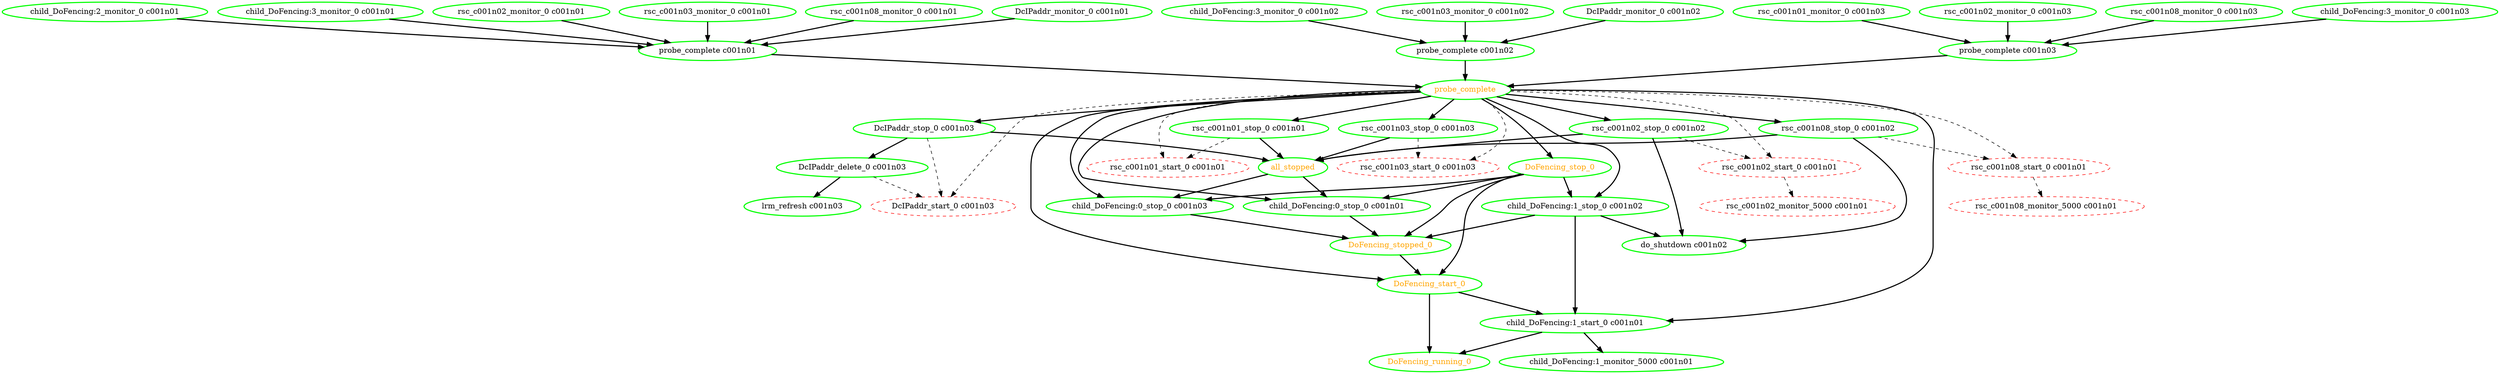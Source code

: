 digraph "g" {
"DcIPaddr_delete_0 c001n03" -> "DcIPaddr_start_0 c001n03" [ style = dashed]
"DcIPaddr_delete_0 c001n03" -> "lrm_refresh c001n03" [ style = bold]
"DcIPaddr_delete_0 c001n03" [ style=bold color="green" fontcolor="black"  ]
"DcIPaddr_monitor_0 c001n01" -> "probe_complete c001n01" [ style = bold]
"DcIPaddr_monitor_0 c001n01" [ style=bold color="green" fontcolor="black"  ]
"DcIPaddr_monitor_0 c001n02" -> "probe_complete c001n02" [ style = bold]
"DcIPaddr_monitor_0 c001n02" [ style=bold color="green" fontcolor="black"  ]
"DcIPaddr_start_0 c001n03" [ style=dashed color="red" fontcolor="black"  ]
"DcIPaddr_stop_0 c001n03" -> "DcIPaddr_delete_0 c001n03" [ style = bold]
"DcIPaddr_stop_0 c001n03" -> "DcIPaddr_start_0 c001n03" [ style = dashed]
"DcIPaddr_stop_0 c001n03" -> "all_stopped" [ style = bold]
"DcIPaddr_stop_0 c001n03" [ style=bold color="green" fontcolor="black"  ]
"DoFencing_running_0" [ style=bold color="green" fontcolor="orange"  ]
"DoFencing_start_0" -> "DoFencing_running_0" [ style = bold]
"DoFencing_start_0" -> "child_DoFencing:1_start_0 c001n01" [ style = bold]
"DoFencing_start_0" [ style=bold color="green" fontcolor="orange"  ]
"DoFencing_stop_0" -> "DoFencing_start_0" [ style = bold]
"DoFencing_stop_0" -> "DoFencing_stopped_0" [ style = bold]
"DoFencing_stop_0" -> "child_DoFencing:0_stop_0 c001n01" [ style = bold]
"DoFencing_stop_0" -> "child_DoFencing:0_stop_0 c001n03" [ style = bold]
"DoFencing_stop_0" -> "child_DoFencing:1_stop_0 c001n02" [ style = bold]
"DoFencing_stop_0" [ style=bold color="green" fontcolor="orange"  ]
"DoFencing_stopped_0" -> "DoFencing_start_0" [ style = bold]
"DoFencing_stopped_0" [ style=bold color="green" fontcolor="orange"  ]
"all_stopped" -> "child_DoFencing:0_stop_0 c001n01" [ style = bold]
"all_stopped" -> "child_DoFencing:0_stop_0 c001n03" [ style = bold]
"all_stopped" [ style=bold color="green" fontcolor="orange"  ]
"child_DoFencing:0_stop_0 c001n01" -> "DoFencing_stopped_0" [ style = bold]
"child_DoFencing:0_stop_0 c001n01" [ style=bold color="green" fontcolor="black"  ]
"child_DoFencing:0_stop_0 c001n03" -> "DoFencing_stopped_0" [ style = bold]
"child_DoFencing:0_stop_0 c001n03" [ style=bold color="green" fontcolor="black"  ]
"child_DoFencing:1_monitor_5000 c001n01" [ style=bold color="green" fontcolor="black"  ]
"child_DoFencing:1_start_0 c001n01" -> "DoFencing_running_0" [ style = bold]
"child_DoFencing:1_start_0 c001n01" -> "child_DoFencing:1_monitor_5000 c001n01" [ style = bold]
"child_DoFencing:1_start_0 c001n01" [ style=bold color="green" fontcolor="black"  ]
"child_DoFencing:1_stop_0 c001n02" -> "DoFencing_stopped_0" [ style = bold]
"child_DoFencing:1_stop_0 c001n02" -> "child_DoFencing:1_start_0 c001n01" [ style = bold]
"child_DoFencing:1_stop_0 c001n02" -> "do_shutdown c001n02" [ style = bold]
"child_DoFencing:1_stop_0 c001n02" [ style=bold color="green" fontcolor="black"  ]
"child_DoFencing:2_monitor_0 c001n01" -> "probe_complete c001n01" [ style = bold]
"child_DoFencing:2_monitor_0 c001n01" [ style=bold color="green" fontcolor="black"  ]
"child_DoFencing:3_monitor_0 c001n01" -> "probe_complete c001n01" [ style = bold]
"child_DoFencing:3_monitor_0 c001n01" [ style=bold color="green" fontcolor="black"  ]
"child_DoFencing:3_monitor_0 c001n02" -> "probe_complete c001n02" [ style = bold]
"child_DoFencing:3_monitor_0 c001n02" [ style=bold color="green" fontcolor="black"  ]
"child_DoFencing:3_monitor_0 c001n03" -> "probe_complete c001n03" [ style = bold]
"child_DoFencing:3_monitor_0 c001n03" [ style=bold color="green" fontcolor="black"  ]
"do_shutdown c001n02" [ style=bold color="green" fontcolor="black"  ]
"lrm_refresh c001n03" [ style=bold color="green" fontcolor="black"  ]
"probe_complete c001n01" -> "probe_complete" [ style = bold]
"probe_complete c001n01" [ style=bold color="green" fontcolor="black"  ]
"probe_complete c001n02" -> "probe_complete" [ style = bold]
"probe_complete c001n02" [ style=bold color="green" fontcolor="black"  ]
"probe_complete c001n03" -> "probe_complete" [ style = bold]
"probe_complete c001n03" [ style=bold color="green" fontcolor="black"  ]
"probe_complete" -> "DcIPaddr_start_0 c001n03" [ style = dashed]
"probe_complete" -> "DcIPaddr_stop_0 c001n03" [ style = bold]
"probe_complete" -> "DoFencing_start_0" [ style = bold]
"probe_complete" -> "DoFencing_stop_0" [ style = bold]
"probe_complete" -> "child_DoFencing:0_stop_0 c001n01" [ style = bold]
"probe_complete" -> "child_DoFencing:0_stop_0 c001n03" [ style = bold]
"probe_complete" -> "child_DoFencing:1_start_0 c001n01" [ style = bold]
"probe_complete" -> "child_DoFencing:1_stop_0 c001n02" [ style = bold]
"probe_complete" -> "rsc_c001n01_start_0 c001n01" [ style = dashed]
"probe_complete" -> "rsc_c001n01_stop_0 c001n01" [ style = bold]
"probe_complete" -> "rsc_c001n02_start_0 c001n01" [ style = dashed]
"probe_complete" -> "rsc_c001n02_stop_0 c001n02" [ style = bold]
"probe_complete" -> "rsc_c001n03_start_0 c001n03" [ style = dashed]
"probe_complete" -> "rsc_c001n03_stop_0 c001n03" [ style = bold]
"probe_complete" -> "rsc_c001n08_start_0 c001n01" [ style = dashed]
"probe_complete" -> "rsc_c001n08_stop_0 c001n02" [ style = bold]
"probe_complete" [ style=bold color="green" fontcolor="orange"  ]
"rsc_c001n01_monitor_0 c001n03" -> "probe_complete c001n03" [ style = bold]
"rsc_c001n01_monitor_0 c001n03" [ style=bold color="green" fontcolor="black"  ]
"rsc_c001n01_start_0 c001n01" [ style=dashed color="red" fontcolor="black"  ]
"rsc_c001n01_stop_0 c001n01" -> "all_stopped" [ style = bold]
"rsc_c001n01_stop_0 c001n01" -> "rsc_c001n01_start_0 c001n01" [ style = dashed]
"rsc_c001n01_stop_0 c001n01" [ style=bold color="green" fontcolor="black"  ]
"rsc_c001n02_monitor_0 c001n01" -> "probe_complete c001n01" [ style = bold]
"rsc_c001n02_monitor_0 c001n01" [ style=bold color="green" fontcolor="black"  ]
"rsc_c001n02_monitor_0 c001n03" -> "probe_complete c001n03" [ style = bold]
"rsc_c001n02_monitor_0 c001n03" [ style=bold color="green" fontcolor="black"  ]
"rsc_c001n02_monitor_5000 c001n01" [ style=dashed color="red" fontcolor="black"  ]
"rsc_c001n02_start_0 c001n01" -> "rsc_c001n02_monitor_5000 c001n01" [ style = dashed]
"rsc_c001n02_start_0 c001n01" [ style=dashed color="red" fontcolor="black"  ]
"rsc_c001n02_stop_0 c001n02" -> "all_stopped" [ style = bold]
"rsc_c001n02_stop_0 c001n02" -> "do_shutdown c001n02" [ style = bold]
"rsc_c001n02_stop_0 c001n02" -> "rsc_c001n02_start_0 c001n01" [ style = dashed]
"rsc_c001n02_stop_0 c001n02" [ style=bold color="green" fontcolor="black"  ]
"rsc_c001n03_monitor_0 c001n01" -> "probe_complete c001n01" [ style = bold]
"rsc_c001n03_monitor_0 c001n01" [ style=bold color="green" fontcolor="black"  ]
"rsc_c001n03_monitor_0 c001n02" -> "probe_complete c001n02" [ style = bold]
"rsc_c001n03_monitor_0 c001n02" [ style=bold color="green" fontcolor="black"  ]
"rsc_c001n03_start_0 c001n03" [ style=dashed color="red" fontcolor="black"  ]
"rsc_c001n03_stop_0 c001n03" -> "all_stopped" [ style = bold]
"rsc_c001n03_stop_0 c001n03" -> "rsc_c001n03_start_0 c001n03" [ style = dashed]
"rsc_c001n03_stop_0 c001n03" [ style=bold color="green" fontcolor="black"  ]
"rsc_c001n08_monitor_0 c001n01" -> "probe_complete c001n01" [ style = bold]
"rsc_c001n08_monitor_0 c001n01" [ style=bold color="green" fontcolor="black"  ]
"rsc_c001n08_monitor_0 c001n03" -> "probe_complete c001n03" [ style = bold]
"rsc_c001n08_monitor_0 c001n03" [ style=bold color="green" fontcolor="black"  ]
"rsc_c001n08_monitor_5000 c001n01" [ style=dashed color="red" fontcolor="black"  ]
"rsc_c001n08_start_0 c001n01" -> "rsc_c001n08_monitor_5000 c001n01" [ style = dashed]
"rsc_c001n08_start_0 c001n01" [ style=dashed color="red" fontcolor="black"  ]
"rsc_c001n08_stop_0 c001n02" -> "all_stopped" [ style = bold]
"rsc_c001n08_stop_0 c001n02" -> "do_shutdown c001n02" [ style = bold]
"rsc_c001n08_stop_0 c001n02" -> "rsc_c001n08_start_0 c001n01" [ style = dashed]
"rsc_c001n08_stop_0 c001n02" [ style=bold color="green" fontcolor="black"  ]
}
